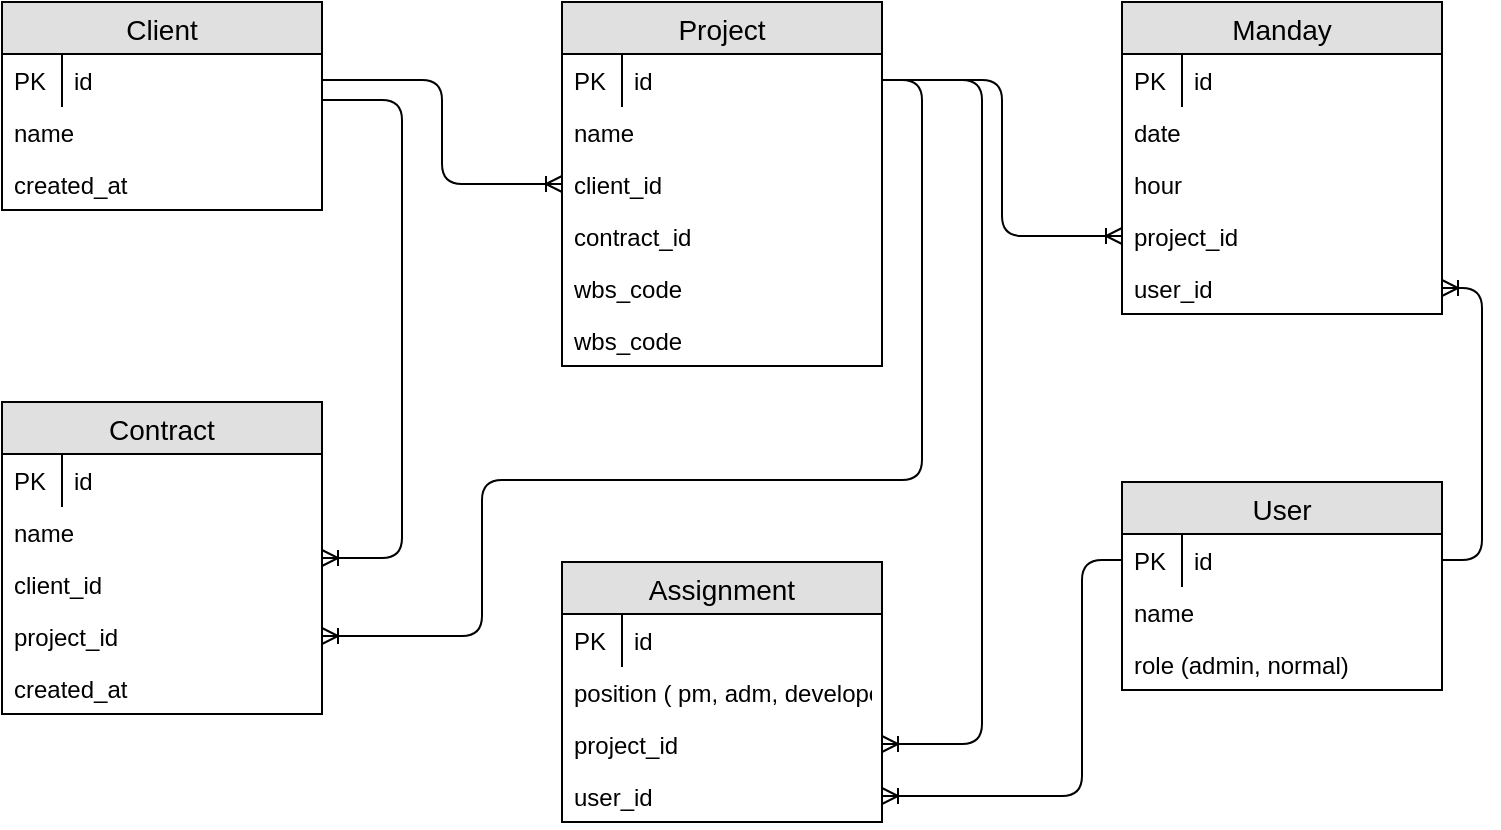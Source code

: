<mxfile version="14.3.1" type="github">
  <diagram id="LU7qr5KETfUHQLSUwvvW" name="Page-1">
    <mxGraphModel dx="2276" dy="794" grid="1" gridSize="10" guides="1" tooltips="1" connect="1" arrows="1" fold="1" page="1" pageScale="1" pageWidth="850" pageHeight="1100" math="0" shadow="0">
      <root>
        <mxCell id="0" />
        <mxCell id="1" parent="0" />
        <mxCell id="HIGyn1x--3cgw_TzCDk_-16" value="Client" style="swimlane;fontStyle=0;childLayout=stackLayout;horizontal=1;startSize=26;fillColor=#e0e0e0;horizontalStack=0;resizeParent=1;resizeParentMax=0;resizeLast=0;collapsible=1;marginBottom=0;swimlaneFillColor=#ffffff;align=center;fontSize=14;" parent="1" vertex="1">
          <mxGeometry x="-760" y="80" width="160" height="104" as="geometry" />
        </mxCell>
        <mxCell id="HIGyn1x--3cgw_TzCDk_-17" value="id" style="shape=partialRectangle;top=0;left=0;right=0;bottom=0;align=left;verticalAlign=top;fillColor=none;spacingLeft=34;spacingRight=4;overflow=hidden;rotatable=0;points=[[0,0.5],[1,0.5]];portConstraint=eastwest;dropTarget=0;fontSize=12;" parent="HIGyn1x--3cgw_TzCDk_-16" vertex="1">
          <mxGeometry y="26" width="160" height="26" as="geometry" />
        </mxCell>
        <mxCell id="HIGyn1x--3cgw_TzCDk_-18" value="PK" style="shape=partialRectangle;top=0;left=0;bottom=0;fillColor=none;align=left;verticalAlign=top;spacingLeft=4;spacingRight=4;overflow=hidden;rotatable=0;points=[];portConstraint=eastwest;part=1;fontSize=12;" parent="HIGyn1x--3cgw_TzCDk_-17" vertex="1" connectable="0">
          <mxGeometry width="30" height="26" as="geometry" />
        </mxCell>
        <mxCell id="HIGyn1x--3cgw_TzCDk_-20" value="name" style="text;strokeColor=none;fillColor=none;spacingLeft=4;spacingRight=4;overflow=hidden;rotatable=0;points=[[0,0.5],[1,0.5]];portConstraint=eastwest;fontSize=12;" parent="HIGyn1x--3cgw_TzCDk_-16" vertex="1">
          <mxGeometry y="52" width="160" height="26" as="geometry" />
        </mxCell>
        <mxCell id="HIGyn1x--3cgw_TzCDk_-21" value="created_at" style="text;strokeColor=none;fillColor=none;spacingLeft=4;spacingRight=4;overflow=hidden;rotatable=0;points=[[0,0.5],[1,0.5]];portConstraint=eastwest;fontSize=12;" parent="HIGyn1x--3cgw_TzCDk_-16" vertex="1">
          <mxGeometry y="78" width="160" height="26" as="geometry" />
        </mxCell>
        <mxCell id="HIGyn1x--3cgw_TzCDk_-22" value="Project" style="swimlane;fontStyle=0;childLayout=stackLayout;horizontal=1;startSize=26;fillColor=#e0e0e0;horizontalStack=0;resizeParent=1;resizeParentMax=0;resizeLast=0;collapsible=1;marginBottom=0;swimlaneFillColor=#ffffff;align=center;fontSize=14;" parent="1" vertex="1">
          <mxGeometry x="-480" y="80" width="160" height="182" as="geometry" />
        </mxCell>
        <mxCell id="HIGyn1x--3cgw_TzCDk_-23" value="id" style="shape=partialRectangle;top=0;left=0;right=0;bottom=0;align=left;verticalAlign=top;fillColor=none;spacingLeft=34;spacingRight=4;overflow=hidden;rotatable=0;points=[[0,0.5],[1,0.5]];portConstraint=eastwest;dropTarget=0;fontSize=12;" parent="HIGyn1x--3cgw_TzCDk_-22" vertex="1">
          <mxGeometry y="26" width="160" height="26" as="geometry" />
        </mxCell>
        <mxCell id="HIGyn1x--3cgw_TzCDk_-24" value="PK" style="shape=partialRectangle;top=0;left=0;bottom=0;fillColor=none;align=left;verticalAlign=top;spacingLeft=4;spacingRight=4;overflow=hidden;rotatable=0;points=[];portConstraint=eastwest;part=1;fontSize=12;" parent="HIGyn1x--3cgw_TzCDk_-23" vertex="1" connectable="0">
          <mxGeometry width="30" height="26" as="geometry" />
        </mxCell>
        <mxCell id="HIGyn1x--3cgw_TzCDk_-25" value="name" style="text;strokeColor=none;fillColor=none;spacingLeft=4;spacingRight=4;overflow=hidden;rotatable=0;points=[[0,0.5],[1,0.5]];portConstraint=eastwest;fontSize=12;" parent="HIGyn1x--3cgw_TzCDk_-22" vertex="1">
          <mxGeometry y="52" width="160" height="26" as="geometry" />
        </mxCell>
        <mxCell id="HIGyn1x--3cgw_TzCDk_-38" value="client_id" style="text;strokeColor=none;fillColor=none;spacingLeft=4;spacingRight=4;overflow=hidden;rotatable=0;points=[[0,0.5],[1,0.5]];portConstraint=eastwest;fontSize=12;" parent="HIGyn1x--3cgw_TzCDk_-22" vertex="1">
          <mxGeometry y="78" width="160" height="26" as="geometry" />
        </mxCell>
        <mxCell id="HIGyn1x--3cgw_TzCDk_-39" value="contract_id" style="text;strokeColor=none;fillColor=none;spacingLeft=4;spacingRight=4;overflow=hidden;rotatable=0;points=[[0,0.5],[1,0.5]];portConstraint=eastwest;fontSize=12;" parent="HIGyn1x--3cgw_TzCDk_-22" vertex="1">
          <mxGeometry y="104" width="160" height="26" as="geometry" />
        </mxCell>
        <mxCell id="HIGyn1x--3cgw_TzCDk_-26" value="wbs_code" style="text;strokeColor=none;fillColor=none;spacingLeft=4;spacingRight=4;overflow=hidden;rotatable=0;points=[[0,0.5],[1,0.5]];portConstraint=eastwest;fontSize=12;" parent="HIGyn1x--3cgw_TzCDk_-22" vertex="1">
          <mxGeometry y="130" width="160" height="26" as="geometry" />
        </mxCell>
        <mxCell id="HIGyn1x--3cgw_TzCDk_-64" value="wbs_code" style="text;strokeColor=none;fillColor=none;spacingLeft=4;spacingRight=4;overflow=hidden;rotatable=0;points=[[0,0.5],[1,0.5]];portConstraint=eastwest;fontSize=12;" parent="HIGyn1x--3cgw_TzCDk_-22" vertex="1">
          <mxGeometry y="156" width="160" height="26" as="geometry" />
        </mxCell>
        <mxCell id="HIGyn1x--3cgw_TzCDk_-27" value="User" style="swimlane;fontStyle=0;childLayout=stackLayout;horizontal=1;startSize=26;fillColor=#e0e0e0;horizontalStack=0;resizeParent=1;resizeParentMax=0;resizeLast=0;collapsible=1;marginBottom=0;swimlaneFillColor=#ffffff;align=center;fontSize=14;" parent="1" vertex="1">
          <mxGeometry x="-200" y="320" width="160" height="104" as="geometry" />
        </mxCell>
        <mxCell id="HIGyn1x--3cgw_TzCDk_-28" value="id" style="shape=partialRectangle;top=0;left=0;right=0;bottom=0;align=left;verticalAlign=top;fillColor=none;spacingLeft=34;spacingRight=4;overflow=hidden;rotatable=0;points=[[0,0.5],[1,0.5]];portConstraint=eastwest;dropTarget=0;fontSize=12;" parent="HIGyn1x--3cgw_TzCDk_-27" vertex="1">
          <mxGeometry y="26" width="160" height="26" as="geometry" />
        </mxCell>
        <mxCell id="HIGyn1x--3cgw_TzCDk_-29" value="PK" style="shape=partialRectangle;top=0;left=0;bottom=0;fillColor=none;align=left;verticalAlign=top;spacingLeft=4;spacingRight=4;overflow=hidden;rotatable=0;points=[];portConstraint=eastwest;part=1;fontSize=12;" parent="HIGyn1x--3cgw_TzCDk_-28" vertex="1" connectable="0">
          <mxGeometry width="30" height="26" as="geometry" />
        </mxCell>
        <mxCell id="HIGyn1x--3cgw_TzCDk_-30" value="name" style="text;strokeColor=none;fillColor=none;spacingLeft=4;spacingRight=4;overflow=hidden;rotatable=0;points=[[0,0.5],[1,0.5]];portConstraint=eastwest;fontSize=12;" parent="HIGyn1x--3cgw_TzCDk_-27" vertex="1">
          <mxGeometry y="52" width="160" height="26" as="geometry" />
        </mxCell>
        <mxCell id="HIGyn1x--3cgw_TzCDk_-31" value="role (admin, normal)" style="text;strokeColor=none;fillColor=none;spacingLeft=4;spacingRight=4;overflow=hidden;rotatable=0;points=[[0,0.5],[1,0.5]];portConstraint=eastwest;fontSize=12;" parent="HIGyn1x--3cgw_TzCDk_-27" vertex="1">
          <mxGeometry y="78" width="160" height="26" as="geometry" />
        </mxCell>
        <mxCell id="HIGyn1x--3cgw_TzCDk_-32" value="Contract" style="swimlane;fontStyle=0;childLayout=stackLayout;horizontal=1;startSize=26;fillColor=#e0e0e0;horizontalStack=0;resizeParent=1;resizeParentMax=0;resizeLast=0;collapsible=1;marginBottom=0;swimlaneFillColor=#ffffff;align=center;fontSize=14;" parent="1" vertex="1">
          <mxGeometry x="-760" y="280" width="160" height="156" as="geometry" />
        </mxCell>
        <mxCell id="HIGyn1x--3cgw_TzCDk_-33" value="id" style="shape=partialRectangle;top=0;left=0;right=0;bottom=0;align=left;verticalAlign=top;fillColor=none;spacingLeft=34;spacingRight=4;overflow=hidden;rotatable=0;points=[[0,0.5],[1,0.5]];portConstraint=eastwest;dropTarget=0;fontSize=12;" parent="HIGyn1x--3cgw_TzCDk_-32" vertex="1">
          <mxGeometry y="26" width="160" height="26" as="geometry" />
        </mxCell>
        <mxCell id="HIGyn1x--3cgw_TzCDk_-34" value="PK" style="shape=partialRectangle;top=0;left=0;bottom=0;fillColor=none;align=left;verticalAlign=top;spacingLeft=4;spacingRight=4;overflow=hidden;rotatable=0;points=[];portConstraint=eastwest;part=1;fontSize=12;" parent="HIGyn1x--3cgw_TzCDk_-33" vertex="1" connectable="0">
          <mxGeometry width="30" height="26" as="geometry" />
        </mxCell>
        <mxCell id="HIGyn1x--3cgw_TzCDk_-35" value="name" style="text;strokeColor=none;fillColor=none;spacingLeft=4;spacingRight=4;overflow=hidden;rotatable=0;points=[[0,0.5],[1,0.5]];portConstraint=eastwest;fontSize=12;" parent="HIGyn1x--3cgw_TzCDk_-32" vertex="1">
          <mxGeometry y="52" width="160" height="26" as="geometry" />
        </mxCell>
        <mxCell id="HIGyn1x--3cgw_TzCDk_-41" value="client_id" style="text;strokeColor=none;fillColor=none;spacingLeft=4;spacingRight=4;overflow=hidden;rotatable=0;points=[[0,0.5],[1,0.5]];portConstraint=eastwest;fontSize=12;" parent="HIGyn1x--3cgw_TzCDk_-32" vertex="1">
          <mxGeometry y="78" width="160" height="26" as="geometry" />
        </mxCell>
        <mxCell id="G09FR3u84GHXjlmWy315-1" value="project_id" style="text;strokeColor=none;fillColor=none;spacingLeft=4;spacingRight=4;overflow=hidden;rotatable=0;points=[[0,0.5],[1,0.5]];portConstraint=eastwest;fontSize=12;" vertex="1" parent="HIGyn1x--3cgw_TzCDk_-32">
          <mxGeometry y="104" width="160" height="26" as="geometry" />
        </mxCell>
        <mxCell id="HIGyn1x--3cgw_TzCDk_-36" value="created_at" style="text;strokeColor=none;fillColor=none;spacingLeft=4;spacingRight=4;overflow=hidden;rotatable=0;points=[[0,0.5],[1,0.5]];portConstraint=eastwest;fontSize=12;" parent="HIGyn1x--3cgw_TzCDk_-32" vertex="1">
          <mxGeometry y="130" width="160" height="26" as="geometry" />
        </mxCell>
        <mxCell id="HIGyn1x--3cgw_TzCDk_-37" value="" style="edgeStyle=orthogonalEdgeStyle;fontSize=12;html=1;endArrow=ERoneToMany;" parent="1" source="HIGyn1x--3cgw_TzCDk_-17" target="HIGyn1x--3cgw_TzCDk_-38" edge="1">
          <mxGeometry width="100" height="100" relative="1" as="geometry">
            <mxPoint x="-210" y="240" as="sourcePoint" />
            <mxPoint x="-330" y="252" as="targetPoint" />
            <Array as="points">
              <mxPoint x="-540" y="119" />
              <mxPoint x="-540" y="171" />
            </Array>
          </mxGeometry>
        </mxCell>
        <mxCell id="HIGyn1x--3cgw_TzCDk_-40" value="" style="edgeStyle=orthogonalEdgeStyle;fontSize=12;html=1;endArrow=ERoneToMany;" parent="1" source="HIGyn1x--3cgw_TzCDk_-17" target="HIGyn1x--3cgw_TzCDk_-41" edge="1">
          <mxGeometry width="100" height="100" relative="1" as="geometry">
            <mxPoint x="-590" y="129" as="sourcePoint" />
            <mxPoint x="-490" y="390" as="targetPoint" />
            <Array as="points">
              <mxPoint x="-560" y="129" />
              <mxPoint x="-560" y="358" />
            </Array>
          </mxGeometry>
        </mxCell>
        <mxCell id="HIGyn1x--3cgw_TzCDk_-42" value="" style="edgeStyle=orthogonalEdgeStyle;fontSize=12;html=1;endArrow=ERoneToMany;" parent="1" source="HIGyn1x--3cgw_TzCDk_-23" target="G09FR3u84GHXjlmWy315-1" edge="1">
          <mxGeometry width="100" height="100" relative="1" as="geometry">
            <mxPoint x="-230" y="180" as="sourcePoint" />
            <mxPoint x="-520" y="330" as="targetPoint" />
            <Array as="points">
              <mxPoint x="-300" y="119" />
              <mxPoint x="-300" y="319" />
              <mxPoint x="-520" y="319" />
              <mxPoint x="-520" y="397" />
            </Array>
          </mxGeometry>
        </mxCell>
        <mxCell id="HIGyn1x--3cgw_TzCDk_-43" value="Manday" style="swimlane;fontStyle=0;childLayout=stackLayout;horizontal=1;startSize=26;fillColor=#e0e0e0;horizontalStack=0;resizeParent=1;resizeParentMax=0;resizeLast=0;collapsible=1;marginBottom=0;swimlaneFillColor=#ffffff;align=center;fontSize=14;" parent="1" vertex="1">
          <mxGeometry x="-200" y="80" width="160" height="156" as="geometry" />
        </mxCell>
        <mxCell id="HIGyn1x--3cgw_TzCDk_-44" value="id" style="shape=partialRectangle;top=0;left=0;right=0;bottom=0;align=left;verticalAlign=top;fillColor=none;spacingLeft=34;spacingRight=4;overflow=hidden;rotatable=0;points=[[0,0.5],[1,0.5]];portConstraint=eastwest;dropTarget=0;fontSize=12;" parent="HIGyn1x--3cgw_TzCDk_-43" vertex="1">
          <mxGeometry y="26" width="160" height="26" as="geometry" />
        </mxCell>
        <mxCell id="HIGyn1x--3cgw_TzCDk_-45" value="PK" style="shape=partialRectangle;top=0;left=0;bottom=0;fillColor=none;align=left;verticalAlign=top;spacingLeft=4;spacingRight=4;overflow=hidden;rotatable=0;points=[];portConstraint=eastwest;part=1;fontSize=12;" parent="HIGyn1x--3cgw_TzCDk_-44" vertex="1" connectable="0">
          <mxGeometry width="30" height="26" as="geometry" />
        </mxCell>
        <mxCell id="HIGyn1x--3cgw_TzCDk_-46" value="date" style="text;strokeColor=none;fillColor=none;spacingLeft=4;spacingRight=4;overflow=hidden;rotatable=0;points=[[0,0.5],[1,0.5]];portConstraint=eastwest;fontSize=12;" parent="HIGyn1x--3cgw_TzCDk_-43" vertex="1">
          <mxGeometry y="52" width="160" height="26" as="geometry" />
        </mxCell>
        <mxCell id="HIGyn1x--3cgw_TzCDk_-47" value="hour" style="text;strokeColor=none;fillColor=none;spacingLeft=4;spacingRight=4;overflow=hidden;rotatable=0;points=[[0,0.5],[1,0.5]];portConstraint=eastwest;fontSize=12;" parent="HIGyn1x--3cgw_TzCDk_-43" vertex="1">
          <mxGeometry y="78" width="160" height="26" as="geometry" />
        </mxCell>
        <mxCell id="HIGyn1x--3cgw_TzCDk_-48" value="project_id" style="text;strokeColor=none;fillColor=none;spacingLeft=4;spacingRight=4;overflow=hidden;rotatable=0;points=[[0,0.5],[1,0.5]];portConstraint=eastwest;fontSize=12;" parent="HIGyn1x--3cgw_TzCDk_-43" vertex="1">
          <mxGeometry y="104" width="160" height="26" as="geometry" />
        </mxCell>
        <mxCell id="HIGyn1x--3cgw_TzCDk_-51" value="user_id" style="text;strokeColor=none;fillColor=none;spacingLeft=4;spacingRight=4;overflow=hidden;rotatable=0;points=[[0,0.5],[1,0.5]];portConstraint=eastwest;fontSize=12;" parent="HIGyn1x--3cgw_TzCDk_-43" vertex="1">
          <mxGeometry y="130" width="160" height="26" as="geometry" />
        </mxCell>
        <mxCell id="HIGyn1x--3cgw_TzCDk_-52" value="" style="edgeStyle=orthogonalEdgeStyle;fontSize=12;html=1;endArrow=ERoneToMany;" parent="1" source="HIGyn1x--3cgw_TzCDk_-23" target="HIGyn1x--3cgw_TzCDk_-48" edge="1">
          <mxGeometry width="100" height="100" relative="1" as="geometry">
            <mxPoint x="-260" y="312" as="sourcePoint" />
            <mxPoint x="-260" y="150" as="targetPoint" />
            <Array as="points">
              <mxPoint x="-260" y="119" />
              <mxPoint x="-260" y="197" />
            </Array>
          </mxGeometry>
        </mxCell>
        <mxCell id="HIGyn1x--3cgw_TzCDk_-53" value="" style="edgeStyle=orthogonalEdgeStyle;fontSize=12;html=1;endArrow=ERoneToMany;" parent="1" source="HIGyn1x--3cgw_TzCDk_-28" target="HIGyn1x--3cgw_TzCDk_-51" edge="1">
          <mxGeometry width="100" height="100" relative="1" as="geometry">
            <mxPoint x="-290" y="460" as="sourcePoint" />
            <mxPoint x="-170" y="538" as="targetPoint" />
            <Array as="points">
              <mxPoint x="-20" y="359" />
              <mxPoint x="-20" y="223" />
            </Array>
          </mxGeometry>
        </mxCell>
        <mxCell id="HIGyn1x--3cgw_TzCDk_-55" value="Assignment" style="swimlane;fontStyle=0;childLayout=stackLayout;horizontal=1;startSize=26;fillColor=#e0e0e0;horizontalStack=0;resizeParent=1;resizeParentMax=0;resizeLast=0;collapsible=1;marginBottom=0;swimlaneFillColor=#ffffff;align=center;fontSize=14;" parent="1" vertex="1">
          <mxGeometry x="-480" y="360" width="160" height="130" as="geometry" />
        </mxCell>
        <mxCell id="HIGyn1x--3cgw_TzCDk_-56" value="id" style="shape=partialRectangle;top=0;left=0;right=0;bottom=0;align=left;verticalAlign=top;fillColor=none;spacingLeft=34;spacingRight=4;overflow=hidden;rotatable=0;points=[[0,0.5],[1,0.5]];portConstraint=eastwest;dropTarget=0;fontSize=12;" parent="HIGyn1x--3cgw_TzCDk_-55" vertex="1">
          <mxGeometry y="26" width="160" height="26" as="geometry" />
        </mxCell>
        <mxCell id="HIGyn1x--3cgw_TzCDk_-57" value="PK" style="shape=partialRectangle;top=0;left=0;bottom=0;fillColor=none;align=left;verticalAlign=top;spacingLeft=4;spacingRight=4;overflow=hidden;rotatable=0;points=[];portConstraint=eastwest;part=1;fontSize=12;" parent="HIGyn1x--3cgw_TzCDk_-56" vertex="1" connectable="0">
          <mxGeometry width="30" height="26" as="geometry" />
        </mxCell>
        <mxCell id="HIGyn1x--3cgw_TzCDk_-58" value="position ( pm, adm, developer)" style="text;strokeColor=none;fillColor=none;spacingLeft=4;spacingRight=4;overflow=hidden;rotatable=0;points=[[0,0.5],[1,0.5]];portConstraint=eastwest;fontSize=12;" parent="HIGyn1x--3cgw_TzCDk_-55" vertex="1">
          <mxGeometry y="52" width="160" height="26" as="geometry" />
        </mxCell>
        <mxCell id="HIGyn1x--3cgw_TzCDk_-60" value="project_id" style="text;strokeColor=none;fillColor=none;spacingLeft=4;spacingRight=4;overflow=hidden;rotatable=0;points=[[0,0.5],[1,0.5]];portConstraint=eastwest;fontSize=12;" parent="HIGyn1x--3cgw_TzCDk_-55" vertex="1">
          <mxGeometry y="78" width="160" height="26" as="geometry" />
        </mxCell>
        <mxCell id="HIGyn1x--3cgw_TzCDk_-61" value="user_id" style="text;strokeColor=none;fillColor=none;spacingLeft=4;spacingRight=4;overflow=hidden;rotatable=0;points=[[0,0.5],[1,0.5]];portConstraint=eastwest;fontSize=12;" parent="HIGyn1x--3cgw_TzCDk_-55" vertex="1">
          <mxGeometry y="104" width="160" height="26" as="geometry" />
        </mxCell>
        <mxCell id="HIGyn1x--3cgw_TzCDk_-62" value="" style="edgeStyle=orthogonalEdgeStyle;fontSize=12;html=1;endArrow=ERoneToMany;" parent="1" source="HIGyn1x--3cgw_TzCDk_-28" target="HIGyn1x--3cgw_TzCDk_-61" edge="1">
          <mxGeometry width="100" height="100" relative="1" as="geometry">
            <mxPoint x="-270" y="526" as="sourcePoint" />
            <mxPoint x="-270" y="390" as="targetPoint" />
            <Array as="points">
              <mxPoint x="-220" y="359" />
              <mxPoint x="-220" y="477" />
            </Array>
          </mxGeometry>
        </mxCell>
        <mxCell id="HIGyn1x--3cgw_TzCDk_-63" value="" style="edgeStyle=orthogonalEdgeStyle;fontSize=12;html=1;endArrow=ERoneToMany;" parent="1" source="HIGyn1x--3cgw_TzCDk_-23" target="HIGyn1x--3cgw_TzCDk_-60" edge="1">
          <mxGeometry width="100" height="100" relative="1" as="geometry">
            <mxPoint x="-190" y="369" as="sourcePoint" />
            <mxPoint x="-310" y="487" as="targetPoint" />
            <Array as="points">
              <mxPoint x="-270" y="119" />
              <mxPoint x="-270" y="451" />
            </Array>
          </mxGeometry>
        </mxCell>
      </root>
    </mxGraphModel>
  </diagram>
</mxfile>
